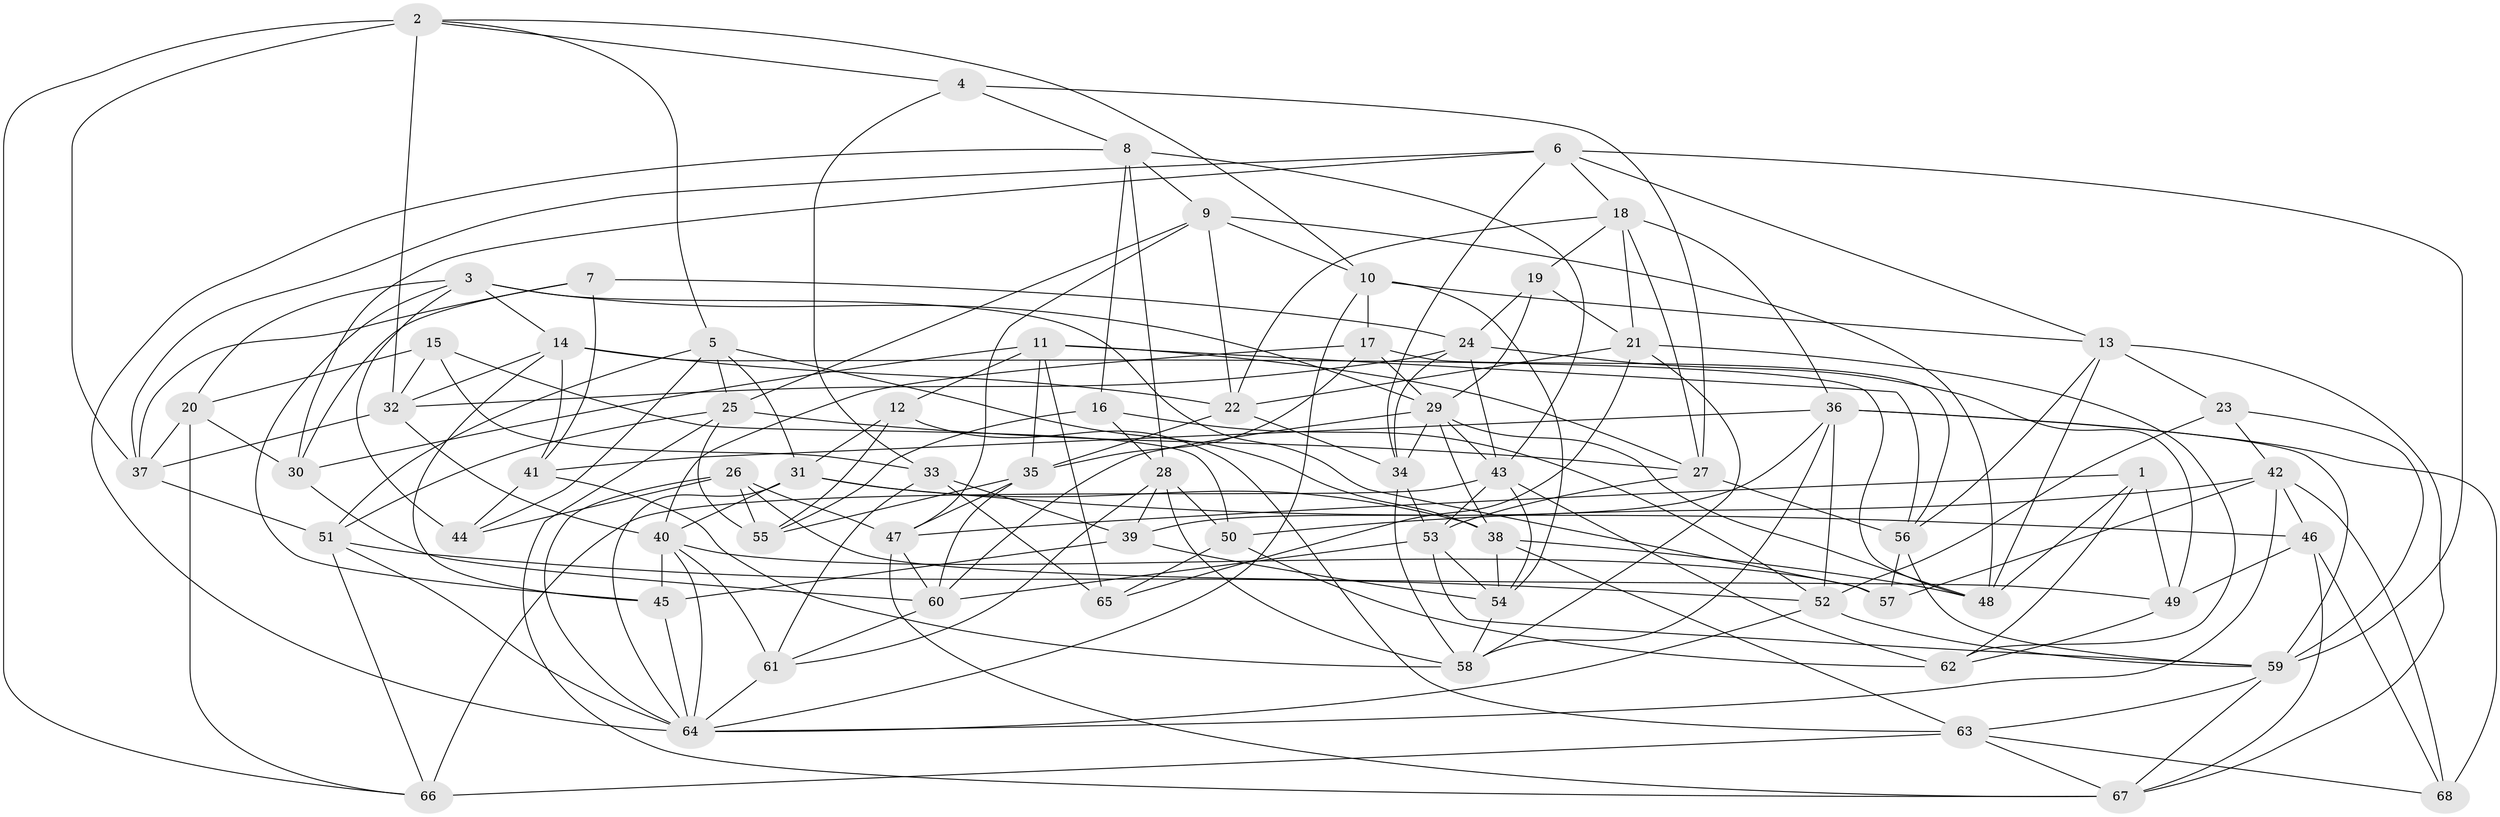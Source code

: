 // original degree distribution, {4: 1.0}
// Generated by graph-tools (version 1.1) at 2025/02/03/09/25 03:02:53]
// undirected, 68 vertices, 190 edges
graph export_dot {
graph [start="1"]
  node [color=gray90,style=filled];
  1;
  2;
  3;
  4;
  5;
  6;
  7;
  8;
  9;
  10;
  11;
  12;
  13;
  14;
  15;
  16;
  17;
  18;
  19;
  20;
  21;
  22;
  23;
  24;
  25;
  26;
  27;
  28;
  29;
  30;
  31;
  32;
  33;
  34;
  35;
  36;
  37;
  38;
  39;
  40;
  41;
  42;
  43;
  44;
  45;
  46;
  47;
  48;
  49;
  50;
  51;
  52;
  53;
  54;
  55;
  56;
  57;
  58;
  59;
  60;
  61;
  62;
  63;
  64;
  65;
  66;
  67;
  68;
  1 -- 47 [weight=1.0];
  1 -- 48 [weight=1.0];
  1 -- 49 [weight=1.0];
  1 -- 62 [weight=1.0];
  2 -- 4 [weight=1.0];
  2 -- 5 [weight=1.0];
  2 -- 10 [weight=1.0];
  2 -- 32 [weight=1.0];
  2 -- 37 [weight=1.0];
  2 -- 66 [weight=1.0];
  3 -- 14 [weight=1.0];
  3 -- 20 [weight=1.0];
  3 -- 29 [weight=1.0];
  3 -- 44 [weight=1.0];
  3 -- 45 [weight=1.0];
  3 -- 57 [weight=1.0];
  4 -- 8 [weight=1.0];
  4 -- 27 [weight=1.0];
  4 -- 33 [weight=1.0];
  5 -- 25 [weight=1.0];
  5 -- 31 [weight=1.0];
  5 -- 38 [weight=1.0];
  5 -- 44 [weight=1.0];
  5 -- 51 [weight=1.0];
  6 -- 13 [weight=1.0];
  6 -- 18 [weight=1.0];
  6 -- 30 [weight=1.0];
  6 -- 34 [weight=1.0];
  6 -- 37 [weight=1.0];
  6 -- 59 [weight=1.0];
  7 -- 24 [weight=1.0];
  7 -- 30 [weight=1.0];
  7 -- 37 [weight=1.0];
  7 -- 41 [weight=1.0];
  8 -- 9 [weight=1.0];
  8 -- 16 [weight=1.0];
  8 -- 28 [weight=1.0];
  8 -- 43 [weight=1.0];
  8 -- 64 [weight=1.0];
  9 -- 10 [weight=1.0];
  9 -- 22 [weight=1.0];
  9 -- 25 [weight=1.0];
  9 -- 47 [weight=1.0];
  9 -- 48 [weight=1.0];
  10 -- 13 [weight=1.0];
  10 -- 17 [weight=1.0];
  10 -- 54 [weight=1.0];
  10 -- 64 [weight=1.0];
  11 -- 12 [weight=1.0];
  11 -- 27 [weight=1.0];
  11 -- 30 [weight=1.0];
  11 -- 35 [weight=1.0];
  11 -- 56 [weight=1.0];
  11 -- 65 [weight=1.0];
  12 -- 31 [weight=1.0];
  12 -- 55 [weight=1.0];
  12 -- 63 [weight=1.0];
  13 -- 23 [weight=1.0];
  13 -- 48 [weight=1.0];
  13 -- 56 [weight=1.0];
  13 -- 67 [weight=1.0];
  14 -- 22 [weight=1.0];
  14 -- 32 [weight=1.0];
  14 -- 41 [weight=1.0];
  14 -- 45 [weight=1.0];
  14 -- 48 [weight=1.0];
  15 -- 20 [weight=1.0];
  15 -- 32 [weight=1.0];
  15 -- 33 [weight=1.0];
  15 -- 50 [weight=1.0];
  16 -- 28 [weight=1.0];
  16 -- 52 [weight=1.0];
  16 -- 55 [weight=1.0];
  17 -- 29 [weight=1.0];
  17 -- 35 [weight=1.0];
  17 -- 40 [weight=2.0];
  17 -- 56 [weight=1.0];
  18 -- 19 [weight=1.0];
  18 -- 21 [weight=1.0];
  18 -- 22 [weight=1.0];
  18 -- 27 [weight=1.0];
  18 -- 36 [weight=1.0];
  19 -- 21 [weight=1.0];
  19 -- 24 [weight=1.0];
  19 -- 29 [weight=1.0];
  20 -- 30 [weight=2.0];
  20 -- 37 [weight=1.0];
  20 -- 66 [weight=1.0];
  21 -- 22 [weight=1.0];
  21 -- 58 [weight=1.0];
  21 -- 62 [weight=1.0];
  21 -- 65 [weight=1.0];
  22 -- 34 [weight=1.0];
  22 -- 35 [weight=1.0];
  23 -- 42 [weight=1.0];
  23 -- 52 [weight=1.0];
  23 -- 59 [weight=1.0];
  24 -- 32 [weight=1.0];
  24 -- 34 [weight=1.0];
  24 -- 43 [weight=1.0];
  24 -- 49 [weight=1.0];
  25 -- 27 [weight=1.0];
  25 -- 51 [weight=1.0];
  25 -- 55 [weight=1.0];
  25 -- 67 [weight=1.0];
  26 -- 44 [weight=1.0];
  26 -- 47 [weight=1.0];
  26 -- 49 [weight=1.0];
  26 -- 55 [weight=2.0];
  26 -- 64 [weight=1.0];
  27 -- 53 [weight=1.0];
  27 -- 56 [weight=1.0];
  28 -- 39 [weight=1.0];
  28 -- 50 [weight=1.0];
  28 -- 58 [weight=1.0];
  28 -- 61 [weight=1.0];
  29 -- 34 [weight=1.0];
  29 -- 38 [weight=1.0];
  29 -- 43 [weight=1.0];
  29 -- 48 [weight=1.0];
  29 -- 60 [weight=1.0];
  30 -- 60 [weight=1.0];
  31 -- 38 [weight=1.0];
  31 -- 40 [weight=1.0];
  31 -- 46 [weight=1.0];
  31 -- 64 [weight=1.0];
  32 -- 37 [weight=1.0];
  32 -- 40 [weight=1.0];
  33 -- 39 [weight=2.0];
  33 -- 61 [weight=1.0];
  33 -- 65 [weight=1.0];
  34 -- 53 [weight=1.0];
  34 -- 58 [weight=1.0];
  35 -- 47 [weight=1.0];
  35 -- 55 [weight=1.0];
  35 -- 60 [weight=1.0];
  36 -- 39 [weight=1.0];
  36 -- 41 [weight=2.0];
  36 -- 52 [weight=1.0];
  36 -- 58 [weight=1.0];
  36 -- 59 [weight=1.0];
  36 -- 68 [weight=1.0];
  37 -- 51 [weight=1.0];
  38 -- 48 [weight=1.0];
  38 -- 54 [weight=1.0];
  38 -- 63 [weight=1.0];
  39 -- 45 [weight=1.0];
  39 -- 54 [weight=1.0];
  40 -- 45 [weight=2.0];
  40 -- 57 [weight=1.0];
  40 -- 61 [weight=2.0];
  40 -- 64 [weight=1.0];
  41 -- 44 [weight=1.0];
  41 -- 58 [weight=1.0];
  42 -- 46 [weight=1.0];
  42 -- 50 [weight=1.0];
  42 -- 57 [weight=1.0];
  42 -- 64 [weight=1.0];
  42 -- 68 [weight=1.0];
  43 -- 53 [weight=1.0];
  43 -- 54 [weight=1.0];
  43 -- 62 [weight=1.0];
  43 -- 66 [weight=2.0];
  45 -- 64 [weight=1.0];
  46 -- 49 [weight=2.0];
  46 -- 67 [weight=1.0];
  46 -- 68 [weight=1.0];
  47 -- 60 [weight=1.0];
  47 -- 67 [weight=1.0];
  49 -- 62 [weight=1.0];
  50 -- 62 [weight=2.0];
  50 -- 65 [weight=1.0];
  51 -- 52 [weight=1.0];
  51 -- 64 [weight=1.0];
  51 -- 66 [weight=1.0];
  52 -- 59 [weight=1.0];
  52 -- 64 [weight=1.0];
  53 -- 54 [weight=1.0];
  53 -- 59 [weight=1.0];
  53 -- 60 [weight=1.0];
  54 -- 58 [weight=1.0];
  56 -- 57 [weight=1.0];
  56 -- 59 [weight=1.0];
  59 -- 63 [weight=1.0];
  59 -- 67 [weight=1.0];
  60 -- 61 [weight=1.0];
  61 -- 64 [weight=1.0];
  63 -- 66 [weight=1.0];
  63 -- 67 [weight=1.0];
  63 -- 68 [weight=1.0];
}
